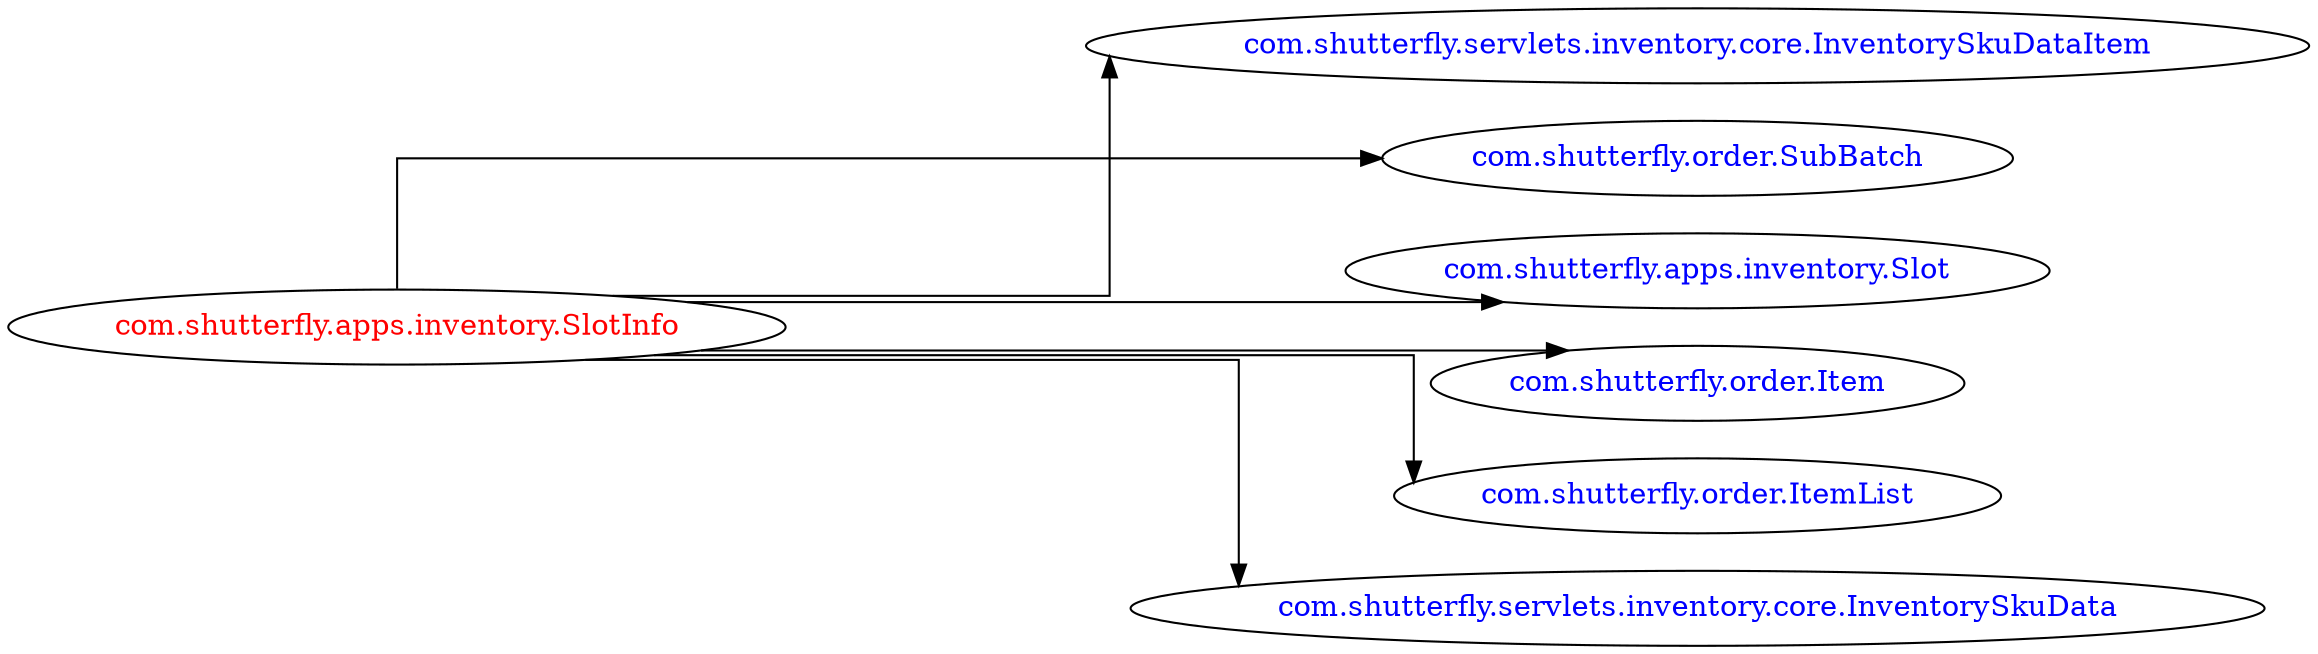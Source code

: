 digraph dependencyGraph {
 concentrate=true;
 ranksep="2.0";
 rankdir="LR"; 
 splines="ortho";
"com.shutterfly.apps.inventory.SlotInfo" [fontcolor="red"];
"com.shutterfly.servlets.inventory.core.InventorySkuDataItem" [ fontcolor="blue" ];
"com.shutterfly.apps.inventory.SlotInfo"->"com.shutterfly.servlets.inventory.core.InventorySkuDataItem";
"com.shutterfly.order.SubBatch" [ fontcolor="blue" ];
"com.shutterfly.apps.inventory.SlotInfo"->"com.shutterfly.order.SubBatch";
"com.shutterfly.apps.inventory.Slot" [ fontcolor="blue" ];
"com.shutterfly.apps.inventory.SlotInfo"->"com.shutterfly.apps.inventory.Slot";
"com.shutterfly.order.Item" [ fontcolor="blue" ];
"com.shutterfly.apps.inventory.SlotInfo"->"com.shutterfly.order.Item";
"com.shutterfly.order.ItemList" [ fontcolor="blue" ];
"com.shutterfly.apps.inventory.SlotInfo"->"com.shutterfly.order.ItemList";
"com.shutterfly.servlets.inventory.core.InventorySkuData" [ fontcolor="blue" ];
"com.shutterfly.apps.inventory.SlotInfo"->"com.shutterfly.servlets.inventory.core.InventorySkuData";
}